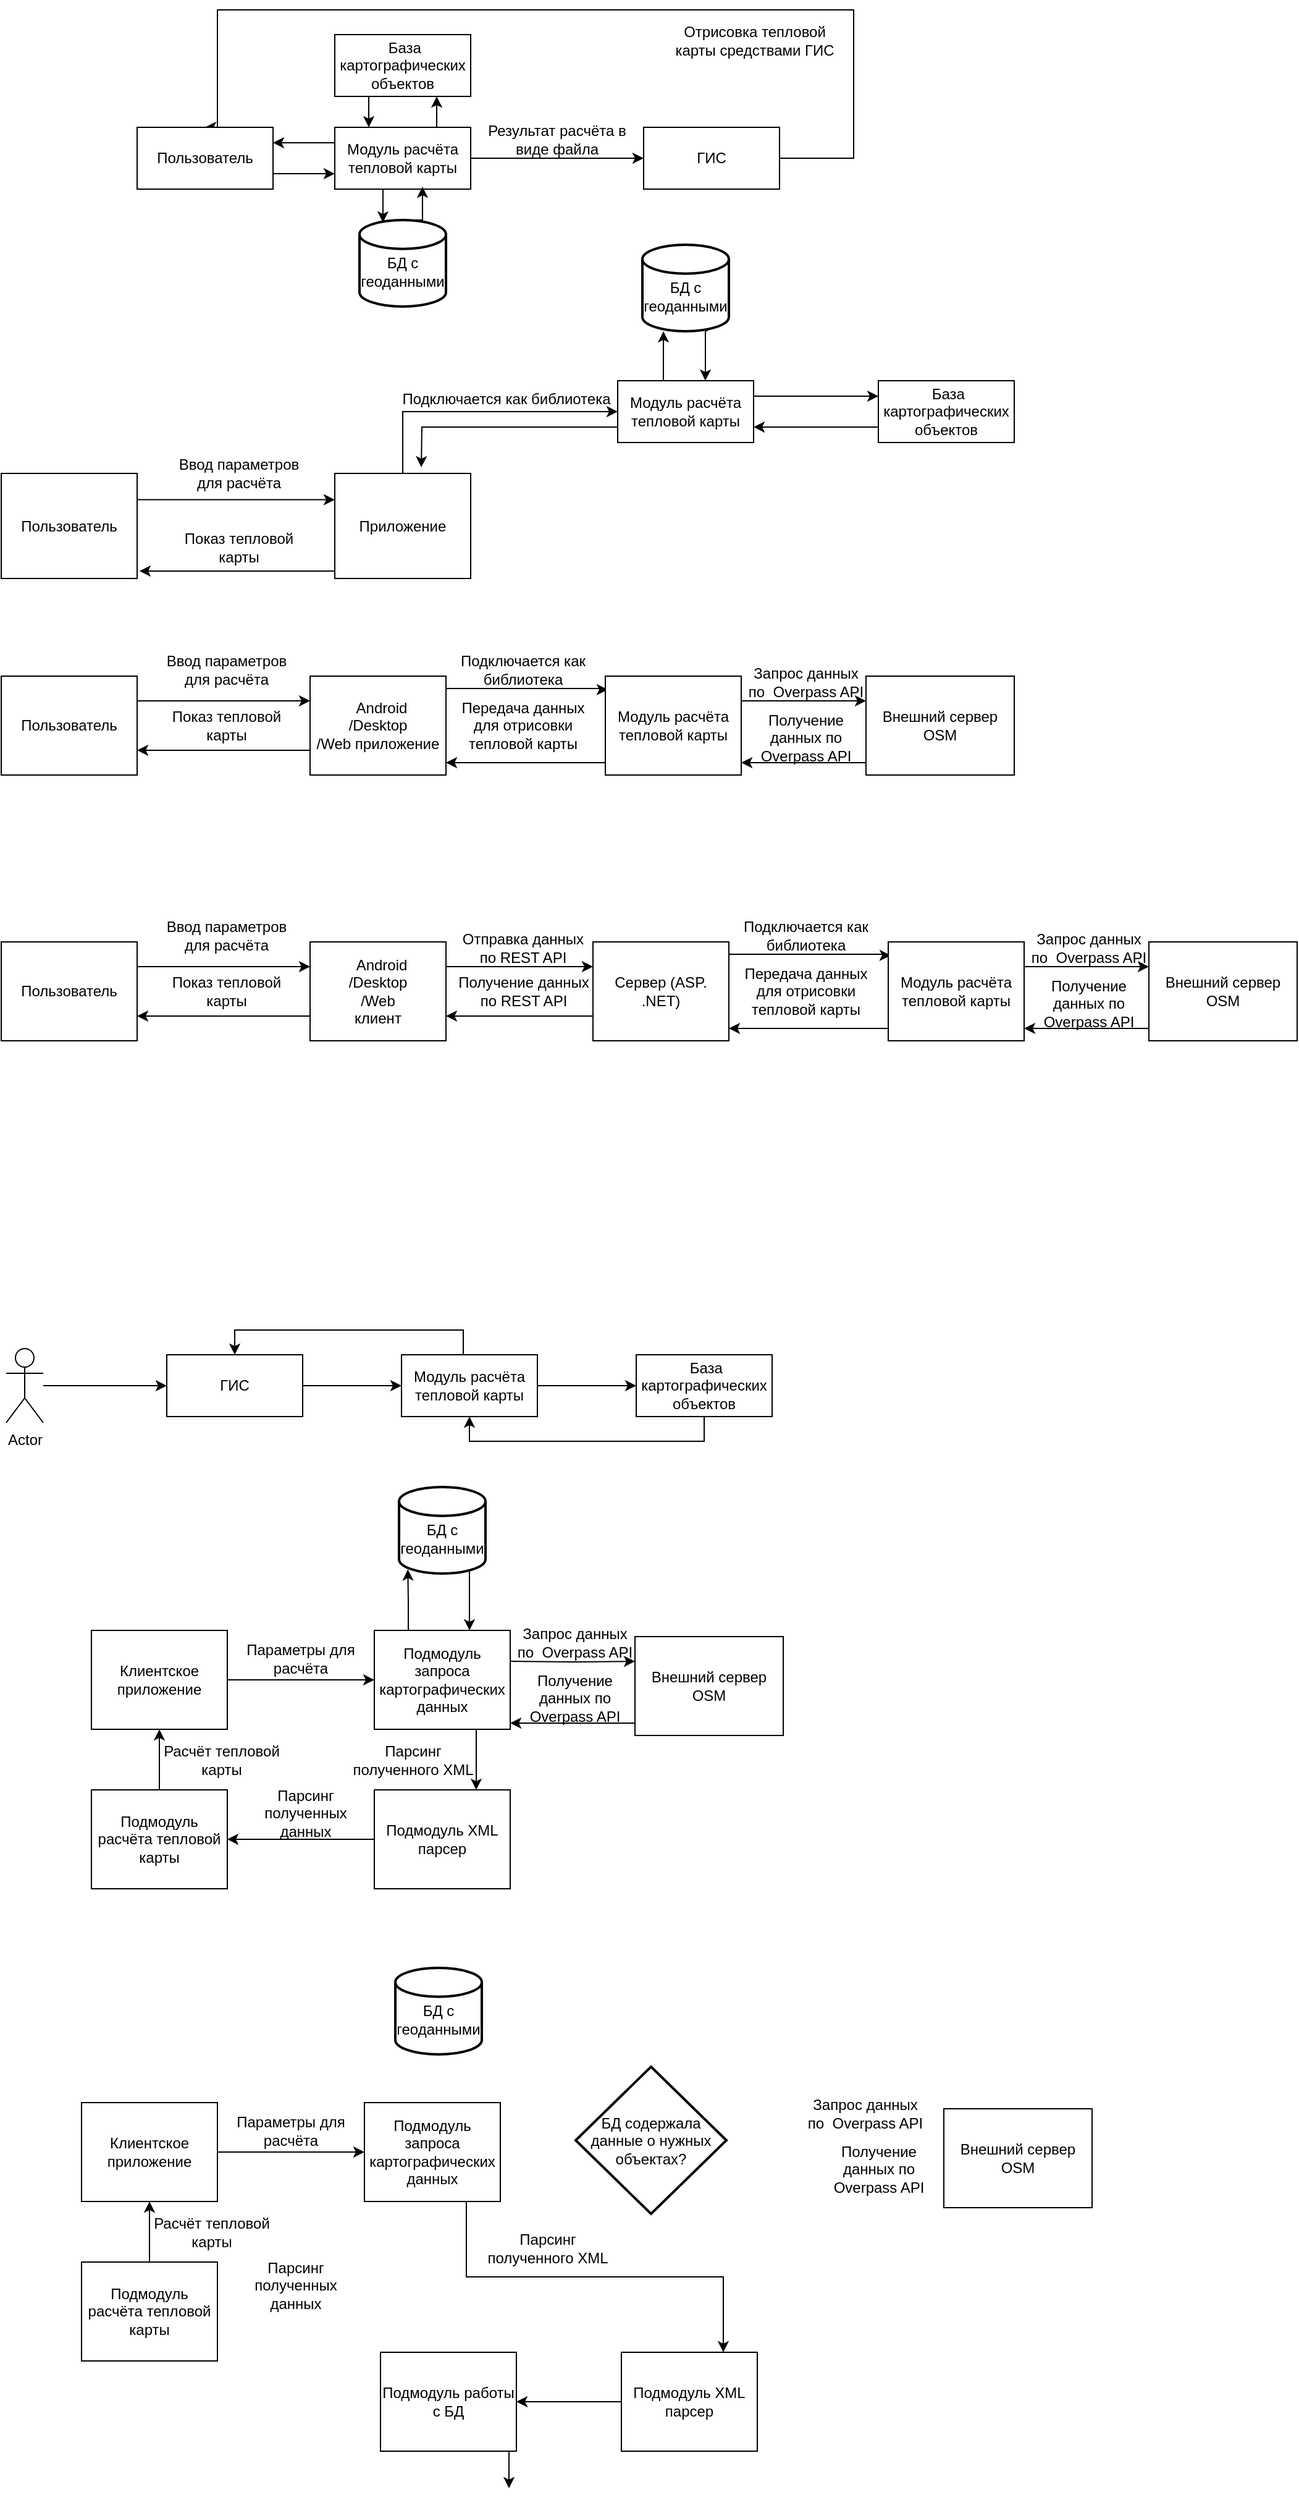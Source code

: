 <mxfile version="21.3.7" type="github">
  <diagram name="Страница 1" id="CXx4P1_ULokcToh2MMPy">
    <mxGraphModel dx="1366" dy="728" grid="0" gridSize="10" guides="1" tooltips="1" connect="1" arrows="1" fold="1" page="1" pageScale="1" pageWidth="1654" pageHeight="1169" math="0" shadow="0">
      <root>
        <mxCell id="0" />
        <mxCell id="1" parent="0" />
        <mxCell id="EMoeArkeT9Vb19ML9Za9-1" style="edgeStyle=orthogonalEdgeStyle;rounded=0;orthogonalLoop=1;jettySize=auto;html=1;entryX=0;entryY=0.5;entryDx=0;entryDy=0;" parent="1" source="EMoeArkeT9Vb19ML9Za9-2" target="EMoeArkeT9Vb19ML9Za9-4" edge="1">
          <mxGeometry relative="1" as="geometry" />
        </mxCell>
        <mxCell id="EMoeArkeT9Vb19ML9Za9-2" value="Actor" style="shape=umlActor;verticalLabelPosition=bottom;verticalAlign=top;html=1;" parent="1" vertex="1">
          <mxGeometry x="60" y="1225" width="30" height="60" as="geometry" />
        </mxCell>
        <mxCell id="EMoeArkeT9Vb19ML9Za9-3" style="edgeStyle=orthogonalEdgeStyle;rounded=0;orthogonalLoop=1;jettySize=auto;html=1;exitX=1;exitY=0.5;exitDx=0;exitDy=0;entryX=0;entryY=0.5;entryDx=0;entryDy=0;" parent="1" source="EMoeArkeT9Vb19ML9Za9-4" target="EMoeArkeT9Vb19ML9Za9-7" edge="1">
          <mxGeometry relative="1" as="geometry" />
        </mxCell>
        <mxCell id="EMoeArkeT9Vb19ML9Za9-4" value="ГИС" style="html=1;whiteSpace=wrap;" parent="1" vertex="1">
          <mxGeometry x="190" y="1230" width="110" height="50" as="geometry" />
        </mxCell>
        <mxCell id="EMoeArkeT9Vb19ML9Za9-5" style="edgeStyle=orthogonalEdgeStyle;rounded=0;orthogonalLoop=1;jettySize=auto;html=1;entryX=0;entryY=0.5;entryDx=0;entryDy=0;" parent="1" source="EMoeArkeT9Vb19ML9Za9-7" target="EMoeArkeT9Vb19ML9Za9-9" edge="1">
          <mxGeometry relative="1" as="geometry">
            <Array as="points">
              <mxPoint x="530" y="1255" />
              <mxPoint x="530" y="1255" />
            </Array>
          </mxGeometry>
        </mxCell>
        <mxCell id="EMoeArkeT9Vb19ML9Za9-6" style="edgeStyle=orthogonalEdgeStyle;rounded=0;orthogonalLoop=1;jettySize=auto;html=1;entryX=0.5;entryY=0;entryDx=0;entryDy=0;" parent="1" source="EMoeArkeT9Vb19ML9Za9-7" target="EMoeArkeT9Vb19ML9Za9-4" edge="1">
          <mxGeometry relative="1" as="geometry">
            <Array as="points">
              <mxPoint x="430" y="1210" />
              <mxPoint x="245" y="1210" />
            </Array>
          </mxGeometry>
        </mxCell>
        <mxCell id="EMoeArkeT9Vb19ML9Za9-7" value="Модуль расчёта тепловой карты" style="html=1;whiteSpace=wrap;" parent="1" vertex="1">
          <mxGeometry x="380" y="1230" width="110" height="50" as="geometry" />
        </mxCell>
        <mxCell id="EMoeArkeT9Vb19ML9Za9-8" style="edgeStyle=orthogonalEdgeStyle;rounded=0;orthogonalLoop=1;jettySize=auto;html=1;exitX=0.5;exitY=1;exitDx=0;exitDy=0;entryX=0.5;entryY=1;entryDx=0;entryDy=0;" parent="1" source="EMoeArkeT9Vb19ML9Za9-9" target="EMoeArkeT9Vb19ML9Za9-7" edge="1">
          <mxGeometry relative="1" as="geometry" />
        </mxCell>
        <mxCell id="EMoeArkeT9Vb19ML9Za9-9" value="&amp;nbsp;База картографических объектов" style="html=1;whiteSpace=wrap;" parent="1" vertex="1">
          <mxGeometry x="570" y="1230" width="110" height="50" as="geometry" />
        </mxCell>
        <mxCell id="EMoeArkeT9Vb19ML9Za9-10" value="Подключается как библиотека" style="text;html=1;strokeColor=none;fillColor=none;align=center;verticalAlign=middle;whiteSpace=wrap;rounded=0;" parent="1" vertex="1">
          <mxGeometry x="375" y="442" width="180" height="30" as="geometry" />
        </mxCell>
        <mxCell id="EMoeArkeT9Vb19ML9Za9-13" style="edgeStyle=orthogonalEdgeStyle;rounded=0;orthogonalLoop=1;jettySize=auto;html=1;entryX=0.5;entryY=0;entryDx=0;entryDy=0;" parent="1" source="EMoeArkeT9Vb19ML9Za9-14" target="ETxMw0fx0YGiLK-2AQWM-1" edge="1">
          <mxGeometry relative="1" as="geometry">
            <Array as="points">
              <mxPoint x="746" y="262" />
              <mxPoint x="746" y="142" />
              <mxPoint x="231" y="142" />
            </Array>
          </mxGeometry>
        </mxCell>
        <mxCell id="EMoeArkeT9Vb19ML9Za9-14" value="ГИС" style="html=1;whiteSpace=wrap;" parent="1" vertex="1">
          <mxGeometry x="576" y="237" width="110" height="50" as="geometry" />
        </mxCell>
        <mxCell id="EMoeArkeT9Vb19ML9Za9-15" style="edgeStyle=orthogonalEdgeStyle;rounded=0;orthogonalLoop=1;jettySize=auto;html=1;entryX=0.25;entryY=0;entryDx=0;entryDy=0;exitX=0.25;exitY=1;exitDx=0;exitDy=0;" parent="1" source="EMoeArkeT9Vb19ML9Za9-16" target="EMoeArkeT9Vb19ML9Za9-28" edge="1">
          <mxGeometry relative="1" as="geometry">
            <Array as="points" />
          </mxGeometry>
        </mxCell>
        <mxCell id="EMoeArkeT9Vb19ML9Za9-16" value="&amp;nbsp;База картографических объектов" style="html=1;whiteSpace=wrap;" parent="1" vertex="1">
          <mxGeometry x="326" y="162" width="110" height="50" as="geometry" />
        </mxCell>
        <mxCell id="EMoeArkeT9Vb19ML9Za9-19" style="edgeStyle=orthogonalEdgeStyle;rounded=0;orthogonalLoop=1;jettySize=auto;html=1;entryX=0;entryY=0.5;entryDx=0;entryDy=0;" parent="1" source="EMoeArkeT9Vb19ML9Za9-20" target="EMoeArkeT9Vb19ML9Za9-23" edge="1">
          <mxGeometry relative="1" as="geometry">
            <Array as="points">
              <mxPoint x="381" y="467" />
            </Array>
          </mxGeometry>
        </mxCell>
        <mxCell id="EMoeArkeT9Vb19ML9Za9-20" value="Приложение" style="html=1;whiteSpace=wrap;" parent="1" vertex="1">
          <mxGeometry x="326" y="517" width="110" height="85" as="geometry" />
        </mxCell>
        <mxCell id="EMoeArkeT9Vb19ML9Za9-21" style="edgeStyle=orthogonalEdgeStyle;rounded=0;orthogonalLoop=1;jettySize=auto;html=1;exitX=1;exitY=0.25;exitDx=0;exitDy=0;entryX=0;entryY=0.25;entryDx=0;entryDy=0;" parent="1" source="EMoeArkeT9Vb19ML9Za9-23" target="EMoeArkeT9Vb19ML9Za9-25" edge="1">
          <mxGeometry relative="1" as="geometry" />
        </mxCell>
        <mxCell id="EMoeArkeT9Vb19ML9Za9-22" style="edgeStyle=orthogonalEdgeStyle;rounded=0;orthogonalLoop=1;jettySize=auto;html=1;exitX=0;exitY=0.75;exitDx=0;exitDy=0;" parent="1" source="EMoeArkeT9Vb19ML9Za9-23" edge="1">
          <mxGeometry relative="1" as="geometry">
            <mxPoint x="396" y="512" as="targetPoint" />
          </mxGeometry>
        </mxCell>
        <mxCell id="EMoeArkeT9Vb19ML9Za9-44" style="edgeStyle=orthogonalEdgeStyle;rounded=0;orthogonalLoop=1;jettySize=auto;html=1;exitX=0.5;exitY=0;exitDx=0;exitDy=0;entryX=0.243;entryY=1;entryDx=0;entryDy=0;entryPerimeter=0;" parent="1" source="EMoeArkeT9Vb19ML9Za9-23" target="EMoeArkeT9Vb19ML9Za9-40" edge="1">
          <mxGeometry relative="1" as="geometry">
            <Array as="points">
              <mxPoint x="592" y="442" />
            </Array>
          </mxGeometry>
        </mxCell>
        <mxCell id="EMoeArkeT9Vb19ML9Za9-23" value="Модуль расчёта тепловой карты" style="html=1;whiteSpace=wrap;" parent="1" vertex="1">
          <mxGeometry x="555" y="442" width="110" height="50" as="geometry" />
        </mxCell>
        <mxCell id="EMoeArkeT9Vb19ML9Za9-24" style="edgeStyle=orthogonalEdgeStyle;rounded=0;orthogonalLoop=1;jettySize=auto;html=1;exitX=0;exitY=0.75;exitDx=0;exitDy=0;entryX=1;entryY=0.75;entryDx=0;entryDy=0;" parent="1" source="EMoeArkeT9Vb19ML9Za9-25" target="EMoeArkeT9Vb19ML9Za9-23" edge="1">
          <mxGeometry relative="1" as="geometry" />
        </mxCell>
        <mxCell id="EMoeArkeT9Vb19ML9Za9-25" value="&amp;nbsp;База картографических объектов" style="html=1;whiteSpace=wrap;" parent="1" vertex="1">
          <mxGeometry x="766" y="442" width="110" height="50" as="geometry" />
        </mxCell>
        <mxCell id="EMoeArkeT9Vb19ML9Za9-26" style="edgeStyle=orthogonalEdgeStyle;rounded=0;orthogonalLoop=1;jettySize=auto;html=1;exitX=1;exitY=0.5;exitDx=0;exitDy=0;entryX=0;entryY=0.5;entryDx=0;entryDy=0;" parent="1" source="EMoeArkeT9Vb19ML9Za9-28" target="EMoeArkeT9Vb19ML9Za9-14" edge="1">
          <mxGeometry relative="1" as="geometry" />
        </mxCell>
        <mxCell id="EMoeArkeT9Vb19ML9Za9-27" style="edgeStyle=orthogonalEdgeStyle;rounded=0;orthogonalLoop=1;jettySize=auto;html=1;exitX=0.75;exitY=0;exitDx=0;exitDy=0;entryX=0.75;entryY=1;entryDx=0;entryDy=0;" parent="1" source="EMoeArkeT9Vb19ML9Za9-28" target="EMoeArkeT9Vb19ML9Za9-16" edge="1">
          <mxGeometry relative="1" as="geometry" />
        </mxCell>
        <mxCell id="EMoeArkeT9Vb19ML9Za9-38" style="edgeStyle=orthogonalEdgeStyle;rounded=0;orthogonalLoop=1;jettySize=auto;html=1;exitX=0.25;exitY=1;exitDx=0;exitDy=0;entryX=0.271;entryY=0.029;entryDx=0;entryDy=0;entryPerimeter=0;" parent="1" source="EMoeArkeT9Vb19ML9Za9-28" target="EMoeArkeT9Vb19ML9Za9-35" edge="1">
          <mxGeometry relative="1" as="geometry" />
        </mxCell>
        <mxCell id="ETxMw0fx0YGiLK-2AQWM-3" style="edgeStyle=orthogonalEdgeStyle;rounded=0;orthogonalLoop=1;jettySize=auto;html=1;entryX=1;entryY=0.25;entryDx=0;entryDy=0;exitX=0;exitY=0.25;exitDx=0;exitDy=0;" parent="1" source="EMoeArkeT9Vb19ML9Za9-28" target="ETxMw0fx0YGiLK-2AQWM-1" edge="1">
          <mxGeometry relative="1" as="geometry" />
        </mxCell>
        <mxCell id="EMoeArkeT9Vb19ML9Za9-28" value="Модуль расчёта тепловой карты" style="html=1;whiteSpace=wrap;" parent="1" vertex="1">
          <mxGeometry x="326" y="237" width="110" height="50" as="geometry" />
        </mxCell>
        <mxCell id="EMoeArkeT9Vb19ML9Za9-29" value="Результат расчёта в виде файла" style="text;html=1;strokeColor=none;fillColor=none;align=center;verticalAlign=middle;whiteSpace=wrap;rounded=0;" parent="1" vertex="1">
          <mxGeometry x="446" y="232" width="120" height="30" as="geometry" />
        </mxCell>
        <mxCell id="EMoeArkeT9Vb19ML9Za9-31" value="Отрисовка тепловой карты средствами ГИС" style="text;html=1;strokeColor=none;fillColor=none;align=center;verticalAlign=middle;whiteSpace=wrap;rounded=0;" parent="1" vertex="1">
          <mxGeometry x="596" y="152" width="140" height="30" as="geometry" />
        </mxCell>
        <mxCell id="EMoeArkeT9Vb19ML9Za9-39" style="edgeStyle=orthogonalEdgeStyle;rounded=0;orthogonalLoop=1;jettySize=auto;html=1;exitX=0.5;exitY=0;exitDx=0;exitDy=0;exitPerimeter=0;entryX=0.645;entryY=0.96;entryDx=0;entryDy=0;entryPerimeter=0;" parent="1" source="EMoeArkeT9Vb19ML9Za9-35" target="EMoeArkeT9Vb19ML9Za9-28" edge="1">
          <mxGeometry relative="1" as="geometry" />
        </mxCell>
        <mxCell id="EMoeArkeT9Vb19ML9Za9-35" value="&lt;br&gt;БД с геоданными" style="strokeWidth=2;html=1;shape=mxgraph.flowchart.database;whiteSpace=wrap;" parent="1" vertex="1">
          <mxGeometry x="346" y="312" width="70" height="70" as="geometry" />
        </mxCell>
        <mxCell id="EMoeArkeT9Vb19ML9Za9-42" style="edgeStyle=orthogonalEdgeStyle;rounded=0;orthogonalLoop=1;jettySize=auto;html=1;exitX=0.757;exitY=0.986;exitDx=0;exitDy=0;exitPerimeter=0;" parent="1" source="EMoeArkeT9Vb19ML9Za9-40" edge="1">
          <mxGeometry relative="1" as="geometry">
            <mxPoint x="626" y="442" as="targetPoint" />
            <Array as="points">
              <mxPoint x="626" y="402" />
              <mxPoint x="626" y="442" />
            </Array>
          </mxGeometry>
        </mxCell>
        <mxCell id="EMoeArkeT9Vb19ML9Za9-40" value="&lt;br&gt;БД с геоданными" style="strokeWidth=2;html=1;shape=mxgraph.flowchart.database;whiteSpace=wrap;" parent="1" vertex="1">
          <mxGeometry x="575" y="332" width="70" height="70" as="geometry" />
        </mxCell>
        <mxCell id="ETxMw0fx0YGiLK-2AQWM-2" style="edgeStyle=orthogonalEdgeStyle;rounded=0;orthogonalLoop=1;jettySize=auto;html=1;entryX=0;entryY=0.75;entryDx=0;entryDy=0;" parent="1" source="ETxMw0fx0YGiLK-2AQWM-1" target="EMoeArkeT9Vb19ML9Za9-28" edge="1">
          <mxGeometry relative="1" as="geometry">
            <Array as="points">
              <mxPoint x="306" y="275" />
            </Array>
          </mxGeometry>
        </mxCell>
        <mxCell id="ETxMw0fx0YGiLK-2AQWM-1" value="Пользователь" style="html=1;whiteSpace=wrap;" parent="1" vertex="1">
          <mxGeometry x="166" y="237" width="110" height="50" as="geometry" />
        </mxCell>
        <mxCell id="3_jJkb1iXmk9x0ODjTXM-3" style="edgeStyle=orthogonalEdgeStyle;rounded=0;orthogonalLoop=1;jettySize=auto;html=1;exitX=1;exitY=0.25;exitDx=0;exitDy=0;entryX=0;entryY=0.25;entryDx=0;entryDy=0;" edge="1" parent="1" source="ETxMw0fx0YGiLK-2AQWM-5" target="ETxMw0fx0YGiLK-2AQWM-6">
          <mxGeometry relative="1" as="geometry" />
        </mxCell>
        <mxCell id="ETxMw0fx0YGiLK-2AQWM-5" value="Пользователь" style="html=1;whiteSpace=wrap;" parent="1" vertex="1">
          <mxGeometry x="56" y="681" width="110" height="80" as="geometry" />
        </mxCell>
        <mxCell id="ETxMw0fx0YGiLK-2AQWM-8" style="edgeStyle=orthogonalEdgeStyle;rounded=0;orthogonalLoop=1;jettySize=auto;html=1;exitX=0;exitY=0.75;exitDx=0;exitDy=0;entryX=1;entryY=0.75;entryDx=0;entryDy=0;" parent="1" source="ETxMw0fx0YGiLK-2AQWM-6" edge="1" target="ETxMw0fx0YGiLK-2AQWM-5">
          <mxGeometry relative="1" as="geometry">
            <mxPoint x="176" y="731" as="targetPoint" />
            <Array as="points" />
          </mxGeometry>
        </mxCell>
        <mxCell id="3_jJkb1iXmk9x0ODjTXM-6" style="edgeStyle=orthogonalEdgeStyle;rounded=0;orthogonalLoop=1;jettySize=auto;html=1;exitX=1;exitY=0.25;exitDx=0;exitDy=0;entryX=0.018;entryY=0.138;entryDx=0;entryDy=0;entryPerimeter=0;" edge="1" parent="1" source="ETxMw0fx0YGiLK-2AQWM-6" target="ETxMw0fx0YGiLK-2AQWM-11">
          <mxGeometry relative="1" as="geometry">
            <Array as="points">
              <mxPoint x="416" y="691" />
              <mxPoint x="545" y="691" />
              <mxPoint x="545" y="692" />
            </Array>
          </mxGeometry>
        </mxCell>
        <mxCell id="ETxMw0fx0YGiLK-2AQWM-6" value="&amp;nbsp; Android&lt;br&gt;/Desktop&lt;br&gt;/Web приложение" style="html=1;whiteSpace=wrap;" parent="1" vertex="1">
          <mxGeometry x="306" y="681" width="110" height="80" as="geometry" />
        </mxCell>
        <mxCell id="ETxMw0fx0YGiLK-2AQWM-9" value="Ввод параметров для расчёта" style="text;html=1;strokeColor=none;fillColor=none;align=center;verticalAlign=middle;whiteSpace=wrap;rounded=0;" parent="1" vertex="1">
          <mxGeometry x="186" y="661" width="105" height="30" as="geometry" />
        </mxCell>
        <mxCell id="ETxMw0fx0YGiLK-2AQWM-10" value="Показ тепловой карты" style="text;html=1;strokeColor=none;fillColor=none;align=center;verticalAlign=middle;whiteSpace=wrap;rounded=0;" parent="1" vertex="1">
          <mxGeometry x="186" y="706" width="105" height="30" as="geometry" />
        </mxCell>
        <mxCell id="ETxMw0fx0YGiLK-2AQWM-17" style="edgeStyle=orthogonalEdgeStyle;rounded=0;orthogonalLoop=1;jettySize=auto;html=1;exitX=1;exitY=0.25;exitDx=0;exitDy=0;entryX=0;entryY=0.25;entryDx=0;entryDy=0;" parent="1" source="ETxMw0fx0YGiLK-2AQWM-11" target="ETxMw0fx0YGiLK-2AQWM-16" edge="1">
          <mxGeometry relative="1" as="geometry" />
        </mxCell>
        <mxCell id="3_jJkb1iXmk9x0ODjTXM-4" style="edgeStyle=orthogonalEdgeStyle;rounded=0;orthogonalLoop=1;jettySize=auto;html=1;exitX=0;exitY=1;exitDx=0;exitDy=0;" edge="1" parent="1" source="ETxMw0fx0YGiLK-2AQWM-11">
          <mxGeometry relative="1" as="geometry">
            <mxPoint x="416" y="751" as="targetPoint" />
            <Array as="points">
              <mxPoint x="545" y="751" />
              <mxPoint x="416" y="751" />
            </Array>
          </mxGeometry>
        </mxCell>
        <mxCell id="ETxMw0fx0YGiLK-2AQWM-11" value="Модуль расчёта тепловой карты" style="html=1;whiteSpace=wrap;" parent="1" vertex="1">
          <mxGeometry x="545" y="681" width="110" height="80" as="geometry" />
        </mxCell>
        <mxCell id="ETxMw0fx0YGiLK-2AQWM-13" value="Подключается как библиотека" style="text;html=1;strokeColor=none;fillColor=none;align=center;verticalAlign=middle;whiteSpace=wrap;rounded=0;" parent="1" vertex="1">
          <mxGeometry x="426" y="661" width="105" height="30" as="geometry" />
        </mxCell>
        <mxCell id="ETxMw0fx0YGiLK-2AQWM-15" value="Передача данных для отрисовки тепловой карты" style="text;html=1;strokeColor=none;fillColor=none;align=center;verticalAlign=middle;whiteSpace=wrap;rounded=0;" parent="1" vertex="1">
          <mxGeometry x="426" y="706" width="105" height="30" as="geometry" />
        </mxCell>
        <mxCell id="ETxMw0fx0YGiLK-2AQWM-18" style="edgeStyle=orthogonalEdgeStyle;rounded=0;orthogonalLoop=1;jettySize=auto;html=1;exitX=0;exitY=0.75;exitDx=0;exitDy=0;" parent="1" source="ETxMw0fx0YGiLK-2AQWM-16" edge="1">
          <mxGeometry relative="1" as="geometry">
            <mxPoint x="655" y="751" as="targetPoint" />
            <Array as="points">
              <mxPoint x="756" y="751" />
              <mxPoint x="655" y="751" />
            </Array>
          </mxGeometry>
        </mxCell>
        <mxCell id="ETxMw0fx0YGiLK-2AQWM-16" value="Внешний сервер OSM" style="rounded=0;whiteSpace=wrap;html=1;" parent="1" vertex="1">
          <mxGeometry x="756" y="681" width="120" height="80" as="geometry" />
        </mxCell>
        <mxCell id="ETxMw0fx0YGiLK-2AQWM-19" value="Запрос данных по&amp;nbsp; Overpass API" style="text;html=1;strokeColor=none;fillColor=none;align=center;verticalAlign=middle;whiteSpace=wrap;rounded=0;" parent="1" vertex="1">
          <mxGeometry x="655" y="671" width="105" height="30" as="geometry" />
        </mxCell>
        <mxCell id="ETxMw0fx0YGiLK-2AQWM-21" value="Получение данных по Overpass API" style="text;html=1;strokeColor=none;fillColor=none;align=center;verticalAlign=middle;whiteSpace=wrap;rounded=0;" parent="1" vertex="1">
          <mxGeometry x="655" y="716" width="105" height="30" as="geometry" />
        </mxCell>
        <mxCell id="3_jJkb1iXmk9x0ODjTXM-12" style="edgeStyle=orthogonalEdgeStyle;rounded=0;orthogonalLoop=1;jettySize=auto;html=1;exitX=1;exitY=0.25;exitDx=0;exitDy=0;entryX=0;entryY=0.25;entryDx=0;entryDy=0;" edge="1" parent="1" source="3_jJkb1iXmk9x0ODjTXM-7" target="EMoeArkeT9Vb19ML9Za9-20">
          <mxGeometry relative="1" as="geometry" />
        </mxCell>
        <mxCell id="3_jJkb1iXmk9x0ODjTXM-7" value="Пользователь" style="html=1;whiteSpace=wrap;" vertex="1" parent="1">
          <mxGeometry x="56" y="517" width="110" height="85" as="geometry" />
        </mxCell>
        <mxCell id="3_jJkb1iXmk9x0ODjTXM-9" style="edgeStyle=orthogonalEdgeStyle;rounded=0;orthogonalLoop=1;jettySize=auto;html=1;exitX=0;exitY=0.75;exitDx=0;exitDy=0;entryX=1.018;entryY=0.929;entryDx=0;entryDy=0;entryPerimeter=0;" edge="1" parent="1" source="EMoeArkeT9Vb19ML9Za9-20" target="3_jJkb1iXmk9x0ODjTXM-7">
          <mxGeometry relative="1" as="geometry">
            <mxPoint x="166" y="592" as="targetPoint" />
            <Array as="points">
              <mxPoint x="326" y="596" />
            </Array>
            <mxPoint x="306" y="592" as="sourcePoint" />
          </mxGeometry>
        </mxCell>
        <mxCell id="3_jJkb1iXmk9x0ODjTXM-10" value="Ввод параметров для расчёта" style="text;html=1;strokeColor=none;fillColor=none;align=center;verticalAlign=middle;whiteSpace=wrap;rounded=0;" vertex="1" parent="1">
          <mxGeometry x="196" y="501.5" width="105" height="30" as="geometry" />
        </mxCell>
        <mxCell id="3_jJkb1iXmk9x0ODjTXM-11" value="Показ тепловой карты" style="text;html=1;strokeColor=none;fillColor=none;align=center;verticalAlign=middle;whiteSpace=wrap;rounded=0;" vertex="1" parent="1">
          <mxGeometry x="196" y="562" width="105" height="30" as="geometry" />
        </mxCell>
        <mxCell id="3_jJkb1iXmk9x0ODjTXM-13" style="edgeStyle=orthogonalEdgeStyle;rounded=0;orthogonalLoop=1;jettySize=auto;html=1;exitX=1;exitY=0.25;exitDx=0;exitDy=0;entryX=0;entryY=0.25;entryDx=0;entryDy=0;" edge="1" parent="1" source="3_jJkb1iXmk9x0ODjTXM-14" target="3_jJkb1iXmk9x0ODjTXM-17">
          <mxGeometry relative="1" as="geometry" />
        </mxCell>
        <mxCell id="3_jJkb1iXmk9x0ODjTXM-14" value="Пользователь" style="html=1;whiteSpace=wrap;" vertex="1" parent="1">
          <mxGeometry x="56" y="896" width="110" height="80" as="geometry" />
        </mxCell>
        <mxCell id="3_jJkb1iXmk9x0ODjTXM-15" style="edgeStyle=orthogonalEdgeStyle;rounded=0;orthogonalLoop=1;jettySize=auto;html=1;exitX=0;exitY=0.75;exitDx=0;exitDy=0;entryX=1;entryY=0.75;entryDx=0;entryDy=0;" edge="1" parent="1" source="3_jJkb1iXmk9x0ODjTXM-17" target="3_jJkb1iXmk9x0ODjTXM-14">
          <mxGeometry relative="1" as="geometry">
            <mxPoint x="176" y="946" as="targetPoint" />
            <Array as="points" />
          </mxGeometry>
        </mxCell>
        <mxCell id="3_jJkb1iXmk9x0ODjTXM-16" style="edgeStyle=orthogonalEdgeStyle;rounded=0;orthogonalLoop=1;jettySize=auto;html=1;entryX=0.018;entryY=0.138;entryDx=0;entryDy=0;entryPerimeter=0;" edge="1" parent="1" target="3_jJkb1iXmk9x0ODjTXM-22">
          <mxGeometry relative="1" as="geometry">
            <Array as="points">
              <mxPoint x="645" y="906" />
              <mxPoint x="774" y="906" />
              <mxPoint x="774" y="907" />
            </Array>
            <mxPoint x="645" y="907" as="sourcePoint" />
          </mxGeometry>
        </mxCell>
        <mxCell id="3_jJkb1iXmk9x0ODjTXM-29" style="edgeStyle=orthogonalEdgeStyle;rounded=0;orthogonalLoop=1;jettySize=auto;html=1;exitX=1;exitY=0.25;exitDx=0;exitDy=0;entryX=0;entryY=0.25;entryDx=0;entryDy=0;" edge="1" parent="1" source="3_jJkb1iXmk9x0ODjTXM-17" target="3_jJkb1iXmk9x0ODjTXM-32">
          <mxGeometry relative="1" as="geometry">
            <mxPoint x="526" y="916" as="targetPoint" />
          </mxGeometry>
        </mxCell>
        <mxCell id="3_jJkb1iXmk9x0ODjTXM-17" value="&amp;nbsp; Android&lt;br&gt;/Desktop&lt;br&gt;/Web &lt;br&gt;клиент" style="html=1;whiteSpace=wrap;" vertex="1" parent="1">
          <mxGeometry x="306" y="896" width="110" height="80" as="geometry" />
        </mxCell>
        <mxCell id="3_jJkb1iXmk9x0ODjTXM-18" value="Ввод параметров для расчёта" style="text;html=1;strokeColor=none;fillColor=none;align=center;verticalAlign=middle;whiteSpace=wrap;rounded=0;" vertex="1" parent="1">
          <mxGeometry x="186" y="876" width="105" height="30" as="geometry" />
        </mxCell>
        <mxCell id="3_jJkb1iXmk9x0ODjTXM-19" value="Показ тепловой карты" style="text;html=1;strokeColor=none;fillColor=none;align=center;verticalAlign=middle;whiteSpace=wrap;rounded=0;" vertex="1" parent="1">
          <mxGeometry x="186" y="921" width="105" height="30" as="geometry" />
        </mxCell>
        <mxCell id="3_jJkb1iXmk9x0ODjTXM-20" style="edgeStyle=orthogonalEdgeStyle;rounded=0;orthogonalLoop=1;jettySize=auto;html=1;exitX=1;exitY=0.25;exitDx=0;exitDy=0;entryX=0;entryY=0.25;entryDx=0;entryDy=0;" edge="1" parent="1" source="3_jJkb1iXmk9x0ODjTXM-22" target="3_jJkb1iXmk9x0ODjTXM-26">
          <mxGeometry relative="1" as="geometry" />
        </mxCell>
        <mxCell id="3_jJkb1iXmk9x0ODjTXM-21" style="edgeStyle=orthogonalEdgeStyle;rounded=0;orthogonalLoop=1;jettySize=auto;html=1;exitX=0;exitY=1;exitDx=0;exitDy=0;" edge="1" parent="1" source="3_jJkb1iXmk9x0ODjTXM-22">
          <mxGeometry relative="1" as="geometry">
            <mxPoint x="645" y="966" as="targetPoint" />
            <Array as="points">
              <mxPoint x="774" y="966" />
              <mxPoint x="645" y="966" />
            </Array>
          </mxGeometry>
        </mxCell>
        <mxCell id="3_jJkb1iXmk9x0ODjTXM-22" value="Модуль расчёта тепловой карты" style="html=1;whiteSpace=wrap;" vertex="1" parent="1">
          <mxGeometry x="774" y="896" width="110" height="80" as="geometry" />
        </mxCell>
        <mxCell id="3_jJkb1iXmk9x0ODjTXM-23" value="Подключается как библиотека" style="text;html=1;strokeColor=none;fillColor=none;align=center;verticalAlign=middle;whiteSpace=wrap;rounded=0;" vertex="1" parent="1">
          <mxGeometry x="655" y="876" width="105" height="30" as="geometry" />
        </mxCell>
        <mxCell id="3_jJkb1iXmk9x0ODjTXM-24" value="Передача данных для отрисовки тепловой карты" style="text;html=1;strokeColor=none;fillColor=none;align=center;verticalAlign=middle;whiteSpace=wrap;rounded=0;" vertex="1" parent="1">
          <mxGeometry x="655" y="921" width="105" height="30" as="geometry" />
        </mxCell>
        <mxCell id="3_jJkb1iXmk9x0ODjTXM-25" style="edgeStyle=orthogonalEdgeStyle;rounded=0;orthogonalLoop=1;jettySize=auto;html=1;exitX=0;exitY=0.75;exitDx=0;exitDy=0;" edge="1" parent="1" source="3_jJkb1iXmk9x0ODjTXM-26">
          <mxGeometry relative="1" as="geometry">
            <mxPoint x="884" y="966" as="targetPoint" />
            <Array as="points">
              <mxPoint x="985" y="966" />
              <mxPoint x="884" y="966" />
            </Array>
          </mxGeometry>
        </mxCell>
        <mxCell id="3_jJkb1iXmk9x0ODjTXM-26" value="Внешний сервер OSM" style="rounded=0;whiteSpace=wrap;html=1;" vertex="1" parent="1">
          <mxGeometry x="985" y="896" width="120" height="80" as="geometry" />
        </mxCell>
        <mxCell id="3_jJkb1iXmk9x0ODjTXM-27" value="Запрос данных по&amp;nbsp; Overpass API" style="text;html=1;strokeColor=none;fillColor=none;align=center;verticalAlign=middle;whiteSpace=wrap;rounded=0;" vertex="1" parent="1">
          <mxGeometry x="884" y="886" width="105" height="30" as="geometry" />
        </mxCell>
        <mxCell id="3_jJkb1iXmk9x0ODjTXM-28" value="Получение данных по Overpass API" style="text;html=1;strokeColor=none;fillColor=none;align=center;verticalAlign=middle;whiteSpace=wrap;rounded=0;" vertex="1" parent="1">
          <mxGeometry x="884" y="931" width="105" height="30" as="geometry" />
        </mxCell>
        <mxCell id="3_jJkb1iXmk9x0ODjTXM-30" value="Отправка данных по REST API" style="text;html=1;strokeColor=none;fillColor=none;align=center;verticalAlign=middle;whiteSpace=wrap;rounded=0;" vertex="1" parent="1">
          <mxGeometry x="426" y="886" width="105" height="30" as="geometry" />
        </mxCell>
        <mxCell id="3_jJkb1iXmk9x0ODjTXM-31" value="Получение данных по REST API" style="text;html=1;strokeColor=none;fillColor=none;align=center;verticalAlign=middle;whiteSpace=wrap;rounded=0;" vertex="1" parent="1">
          <mxGeometry x="418.5" y="921" width="120" height="30" as="geometry" />
        </mxCell>
        <mxCell id="3_jJkb1iXmk9x0ODjTXM-33" style="edgeStyle=orthogonalEdgeStyle;rounded=0;orthogonalLoop=1;jettySize=auto;html=1;exitX=0;exitY=0.75;exitDx=0;exitDy=0;entryX=1;entryY=0.75;entryDx=0;entryDy=0;" edge="1" parent="1" source="3_jJkb1iXmk9x0ODjTXM-32" target="3_jJkb1iXmk9x0ODjTXM-17">
          <mxGeometry relative="1" as="geometry" />
        </mxCell>
        <mxCell id="3_jJkb1iXmk9x0ODjTXM-32" value="Сервер (ASP. .NET)" style="html=1;whiteSpace=wrap;" vertex="1" parent="1">
          <mxGeometry x="535" y="896" width="110" height="80" as="geometry" />
        </mxCell>
        <mxCell id="3_jJkb1iXmk9x0ODjTXM-52" style="edgeStyle=orthogonalEdgeStyle;rounded=0;orthogonalLoop=1;jettySize=auto;html=1;exitX=0.5;exitY=0;exitDx=0;exitDy=0;entryX=0.5;entryY=1;entryDx=0;entryDy=0;" edge="1" parent="1" source="3_jJkb1iXmk9x0ODjTXM-34" target="3_jJkb1iXmk9x0ODjTXM-37">
          <mxGeometry relative="1" as="geometry" />
        </mxCell>
        <mxCell id="3_jJkb1iXmk9x0ODjTXM-34" value="Подмодуль расчёта тепловой карты" style="html=1;whiteSpace=wrap;" vertex="1" parent="1">
          <mxGeometry x="129" y="1582" width="110" height="80" as="geometry" />
        </mxCell>
        <mxCell id="3_jJkb1iXmk9x0ODjTXM-50" style="edgeStyle=orthogonalEdgeStyle;rounded=0;orthogonalLoop=1;jettySize=auto;html=1;exitX=0.75;exitY=1;exitDx=0;exitDy=0;entryX=0.75;entryY=0;entryDx=0;entryDy=0;" edge="1" parent="1" source="3_jJkb1iXmk9x0ODjTXM-35" target="3_jJkb1iXmk9x0ODjTXM-36">
          <mxGeometry relative="1" as="geometry" />
        </mxCell>
        <mxCell id="3_jJkb1iXmk9x0ODjTXM-80" style="edgeStyle=orthogonalEdgeStyle;rounded=0;orthogonalLoop=1;jettySize=auto;html=1;exitX=0.25;exitY=0;exitDx=0;exitDy=0;entryX=0.102;entryY=0.952;entryDx=0;entryDy=0;entryPerimeter=0;" edge="1" parent="1" source="3_jJkb1iXmk9x0ODjTXM-35" target="3_jJkb1iXmk9x0ODjTXM-79">
          <mxGeometry relative="1" as="geometry" />
        </mxCell>
        <mxCell id="3_jJkb1iXmk9x0ODjTXM-35" value="Подмодуль запроса картографических данных" style="html=1;whiteSpace=wrap;" vertex="1" parent="1">
          <mxGeometry x="358" y="1453" width="110" height="80" as="geometry" />
        </mxCell>
        <mxCell id="3_jJkb1iXmk9x0ODjTXM-51" style="edgeStyle=orthogonalEdgeStyle;rounded=0;orthogonalLoop=1;jettySize=auto;html=1;entryX=1;entryY=0.5;entryDx=0;entryDy=0;" edge="1" parent="1" source="3_jJkb1iXmk9x0ODjTXM-36" target="3_jJkb1iXmk9x0ODjTXM-34">
          <mxGeometry relative="1" as="geometry" />
        </mxCell>
        <mxCell id="3_jJkb1iXmk9x0ODjTXM-36" value="Подмодуль XML парсер" style="html=1;whiteSpace=wrap;" vertex="1" parent="1">
          <mxGeometry x="358" y="1582" width="110" height="80" as="geometry" />
        </mxCell>
        <mxCell id="3_jJkb1iXmk9x0ODjTXM-41" style="edgeStyle=orthogonalEdgeStyle;rounded=0;orthogonalLoop=1;jettySize=auto;html=1;exitX=1;exitY=0.5;exitDx=0;exitDy=0;entryX=0;entryY=0.5;entryDx=0;entryDy=0;" edge="1" parent="1" source="3_jJkb1iXmk9x0ODjTXM-37" target="3_jJkb1iXmk9x0ODjTXM-35">
          <mxGeometry relative="1" as="geometry" />
        </mxCell>
        <mxCell id="3_jJkb1iXmk9x0ODjTXM-37" value="Клиентское приложение" style="html=1;whiteSpace=wrap;" vertex="1" parent="1">
          <mxGeometry x="129" y="1453" width="110" height="80" as="geometry" />
        </mxCell>
        <mxCell id="3_jJkb1iXmk9x0ODjTXM-42" value="Параметры для расчёта" style="text;html=1;strokeColor=none;fillColor=none;align=center;verticalAlign=middle;whiteSpace=wrap;rounded=0;" vertex="1" parent="1">
          <mxGeometry x="246" y="1461" width="105" height="30" as="geometry" />
        </mxCell>
        <mxCell id="3_jJkb1iXmk9x0ODjTXM-44" style="edgeStyle=orthogonalEdgeStyle;rounded=0;orthogonalLoop=1;jettySize=auto;html=1;exitX=1;exitY=0.25;exitDx=0;exitDy=0;entryX=0;entryY=0.25;entryDx=0;entryDy=0;" edge="1" parent="1" target="3_jJkb1iXmk9x0ODjTXM-46">
          <mxGeometry relative="1" as="geometry">
            <mxPoint x="468.0" y="1478" as="sourcePoint" />
          </mxGeometry>
        </mxCell>
        <mxCell id="3_jJkb1iXmk9x0ODjTXM-45" style="edgeStyle=orthogonalEdgeStyle;rounded=0;orthogonalLoop=1;jettySize=auto;html=1;exitX=0;exitY=0.75;exitDx=0;exitDy=0;" edge="1" parent="1" source="3_jJkb1iXmk9x0ODjTXM-46">
          <mxGeometry relative="1" as="geometry">
            <mxPoint x="468.0" y="1528" as="targetPoint" />
            <Array as="points">
              <mxPoint x="569" y="1528" />
              <mxPoint x="468.0" y="1528" />
            </Array>
          </mxGeometry>
        </mxCell>
        <mxCell id="3_jJkb1iXmk9x0ODjTXM-46" value="Внешний сервер OSM" style="rounded=0;whiteSpace=wrap;html=1;" vertex="1" parent="1">
          <mxGeometry x="569" y="1458" width="120" height="80" as="geometry" />
        </mxCell>
        <mxCell id="3_jJkb1iXmk9x0ODjTXM-47" value="Запрос данных по&amp;nbsp; Overpass API" style="text;html=1;strokeColor=none;fillColor=none;align=center;verticalAlign=middle;whiteSpace=wrap;rounded=0;" vertex="1" parent="1">
          <mxGeometry x="468.0" y="1448" width="105" height="30" as="geometry" />
        </mxCell>
        <mxCell id="3_jJkb1iXmk9x0ODjTXM-48" value="Получение данных по Overpass API" style="text;html=1;strokeColor=none;fillColor=none;align=center;verticalAlign=middle;whiteSpace=wrap;rounded=0;" vertex="1" parent="1">
          <mxGeometry x="468.0" y="1493" width="105" height="30" as="geometry" />
        </mxCell>
        <mxCell id="3_jJkb1iXmk9x0ODjTXM-53" value="Парсинг полученных данных" style="text;html=1;strokeColor=none;fillColor=none;align=center;verticalAlign=middle;whiteSpace=wrap;rounded=0;" vertex="1" parent="1">
          <mxGeometry x="250.0" y="1586" width="105" height="30" as="geometry" />
        </mxCell>
        <mxCell id="3_jJkb1iXmk9x0ODjTXM-54" value="Расчёт тепловой карты" style="text;html=1;strokeColor=none;fillColor=none;align=center;verticalAlign=middle;whiteSpace=wrap;rounded=0;" vertex="1" parent="1">
          <mxGeometry x="182.0" y="1543" width="105" height="30" as="geometry" />
        </mxCell>
        <mxCell id="3_jJkb1iXmk9x0ODjTXM-55" value="Парсинг полученного XML" style="text;html=1;strokeColor=none;fillColor=none;align=center;verticalAlign=middle;whiteSpace=wrap;rounded=0;" vertex="1" parent="1">
          <mxGeometry x="337.0" y="1543" width="105" height="30" as="geometry" />
        </mxCell>
        <mxCell id="3_jJkb1iXmk9x0ODjTXM-56" style="edgeStyle=orthogonalEdgeStyle;rounded=0;orthogonalLoop=1;jettySize=auto;html=1;exitX=0.5;exitY=0;exitDx=0;exitDy=0;entryX=0.5;entryY=1;entryDx=0;entryDy=0;" edge="1" parent="1" source="3_jJkb1iXmk9x0ODjTXM-57" target="3_jJkb1iXmk9x0ODjTXM-63">
          <mxGeometry relative="1" as="geometry" />
        </mxCell>
        <mxCell id="3_jJkb1iXmk9x0ODjTXM-57" value="Подмодуль расчёта тепловой карты" style="html=1;whiteSpace=wrap;" vertex="1" parent="1">
          <mxGeometry x="121" y="1964" width="110" height="80" as="geometry" />
        </mxCell>
        <mxCell id="3_jJkb1iXmk9x0ODjTXM-58" style="edgeStyle=orthogonalEdgeStyle;rounded=0;orthogonalLoop=1;jettySize=auto;html=1;exitX=0.75;exitY=1;exitDx=0;exitDy=0;entryX=0.75;entryY=0;entryDx=0;entryDy=0;" edge="1" parent="1" source="3_jJkb1iXmk9x0ODjTXM-59" target="3_jJkb1iXmk9x0ODjTXM-61">
          <mxGeometry relative="1" as="geometry" />
        </mxCell>
        <mxCell id="3_jJkb1iXmk9x0ODjTXM-59" value="Подмодуль запроса картографических данных" style="html=1;whiteSpace=wrap;" vertex="1" parent="1">
          <mxGeometry x="350" y="1835" width="110" height="80" as="geometry" />
        </mxCell>
        <mxCell id="3_jJkb1iXmk9x0ODjTXM-60" style="edgeStyle=orthogonalEdgeStyle;rounded=0;orthogonalLoop=1;jettySize=auto;html=1;entryX=1;entryY=0.5;entryDx=0;entryDy=0;" edge="1" parent="1" source="3_jJkb1iXmk9x0ODjTXM-61" target="3_jJkb1iXmk9x0ODjTXM-73">
          <mxGeometry relative="1" as="geometry">
            <mxPoint x="467" y="2077" as="targetPoint" />
          </mxGeometry>
        </mxCell>
        <mxCell id="3_jJkb1iXmk9x0ODjTXM-61" value="Подмодуль XML парсер" style="html=1;whiteSpace=wrap;" vertex="1" parent="1">
          <mxGeometry x="558" y="2037" width="110" height="80" as="geometry" />
        </mxCell>
        <mxCell id="3_jJkb1iXmk9x0ODjTXM-62" style="edgeStyle=orthogonalEdgeStyle;rounded=0;orthogonalLoop=1;jettySize=auto;html=1;exitX=1;exitY=0.5;exitDx=0;exitDy=0;entryX=0;entryY=0.5;entryDx=0;entryDy=0;" edge="1" parent="1" source="3_jJkb1iXmk9x0ODjTXM-63" target="3_jJkb1iXmk9x0ODjTXM-59">
          <mxGeometry relative="1" as="geometry" />
        </mxCell>
        <mxCell id="3_jJkb1iXmk9x0ODjTXM-63" value="Клиентское приложение" style="html=1;whiteSpace=wrap;" vertex="1" parent="1">
          <mxGeometry x="121" y="1835" width="110" height="80" as="geometry" />
        </mxCell>
        <mxCell id="3_jJkb1iXmk9x0ODjTXM-64" value="Параметры для расчёта" style="text;html=1;strokeColor=none;fillColor=none;align=center;verticalAlign=middle;whiteSpace=wrap;rounded=0;" vertex="1" parent="1">
          <mxGeometry x="238" y="1843" width="105" height="30" as="geometry" />
        </mxCell>
        <mxCell id="3_jJkb1iXmk9x0ODjTXM-67" value="Внешний сервер OSM" style="rounded=0;whiteSpace=wrap;html=1;" vertex="1" parent="1">
          <mxGeometry x="819" y="1840" width="120" height="80" as="geometry" />
        </mxCell>
        <mxCell id="3_jJkb1iXmk9x0ODjTXM-68" value="Запрос данных по&amp;nbsp; Overpass API" style="text;html=1;strokeColor=none;fillColor=none;align=center;verticalAlign=middle;whiteSpace=wrap;rounded=0;" vertex="1" parent="1">
          <mxGeometry x="703" y="1829" width="105" height="30" as="geometry" />
        </mxCell>
        <mxCell id="3_jJkb1iXmk9x0ODjTXM-69" value="Получение данных по Overpass API" style="text;html=1;strokeColor=none;fillColor=none;align=center;verticalAlign=middle;whiteSpace=wrap;rounded=0;" vertex="1" parent="1">
          <mxGeometry x="714" y="1874" width="105" height="30" as="geometry" />
        </mxCell>
        <mxCell id="3_jJkb1iXmk9x0ODjTXM-70" value="Парсинг полученных данных" style="text;html=1;strokeColor=none;fillColor=none;align=center;verticalAlign=middle;whiteSpace=wrap;rounded=0;" vertex="1" parent="1">
          <mxGeometry x="242.0" y="1968" width="105" height="30" as="geometry" />
        </mxCell>
        <mxCell id="3_jJkb1iXmk9x0ODjTXM-71" value="Расчёт тепловой карты" style="text;html=1;strokeColor=none;fillColor=none;align=center;verticalAlign=middle;whiteSpace=wrap;rounded=0;" vertex="1" parent="1">
          <mxGeometry x="174.0" y="1925" width="105" height="30" as="geometry" />
        </mxCell>
        <mxCell id="3_jJkb1iXmk9x0ODjTXM-72" value="Парсинг полученного XML" style="text;html=1;strokeColor=none;fillColor=none;align=center;verticalAlign=middle;whiteSpace=wrap;rounded=0;" vertex="1" parent="1">
          <mxGeometry x="445.5" y="1938" width="105" height="30" as="geometry" />
        </mxCell>
        <mxCell id="3_jJkb1iXmk9x0ODjTXM-76" style="edgeStyle=orthogonalEdgeStyle;rounded=0;orthogonalLoop=1;jettySize=auto;html=1;exitX=0.75;exitY=1;exitDx=0;exitDy=0;" edge="1" parent="1" source="3_jJkb1iXmk9x0ODjTXM-73">
          <mxGeometry relative="1" as="geometry">
            <mxPoint x="467" y="2147" as="targetPoint" />
          </mxGeometry>
        </mxCell>
        <mxCell id="3_jJkb1iXmk9x0ODjTXM-73" value="Подмодуль работы с БД" style="html=1;whiteSpace=wrap;" vertex="1" parent="1">
          <mxGeometry x="363" y="2037" width="110" height="80" as="geometry" />
        </mxCell>
        <mxCell id="3_jJkb1iXmk9x0ODjTXM-75" value="&lt;br&gt;БД с геоданными" style="strokeWidth=2;html=1;shape=mxgraph.flowchart.database;whiteSpace=wrap;" vertex="1" parent="1">
          <mxGeometry x="375" y="1726" width="70" height="70" as="geometry" />
        </mxCell>
        <mxCell id="3_jJkb1iXmk9x0ODjTXM-78" value="БД содержала данные о нужных объектах?" style="strokeWidth=2;html=1;shape=mxgraph.flowchart.decision;whiteSpace=wrap;" vertex="1" parent="1">
          <mxGeometry x="521" y="1806" width="122" height="119" as="geometry" />
        </mxCell>
        <mxCell id="3_jJkb1iXmk9x0ODjTXM-81" style="edgeStyle=orthogonalEdgeStyle;rounded=0;orthogonalLoop=1;jettySize=auto;html=1;exitX=0.5;exitY=1;exitDx=0;exitDy=0;exitPerimeter=0;" edge="1" parent="1" source="3_jJkb1iXmk9x0ODjTXM-79">
          <mxGeometry relative="1" as="geometry">
            <mxPoint x="435" y="1453" as="targetPoint" />
            <Array as="points">
              <mxPoint x="413" y="1404" />
              <mxPoint x="435" y="1404" />
              <mxPoint x="435" y="1453" />
            </Array>
          </mxGeometry>
        </mxCell>
        <mxCell id="3_jJkb1iXmk9x0ODjTXM-79" value="&lt;br&gt;БД с геоданными" style="strokeWidth=2;html=1;shape=mxgraph.flowchart.database;whiteSpace=wrap;" vertex="1" parent="1">
          <mxGeometry x="378" y="1337" width="70" height="70" as="geometry" />
        </mxCell>
      </root>
    </mxGraphModel>
  </diagram>
</mxfile>
